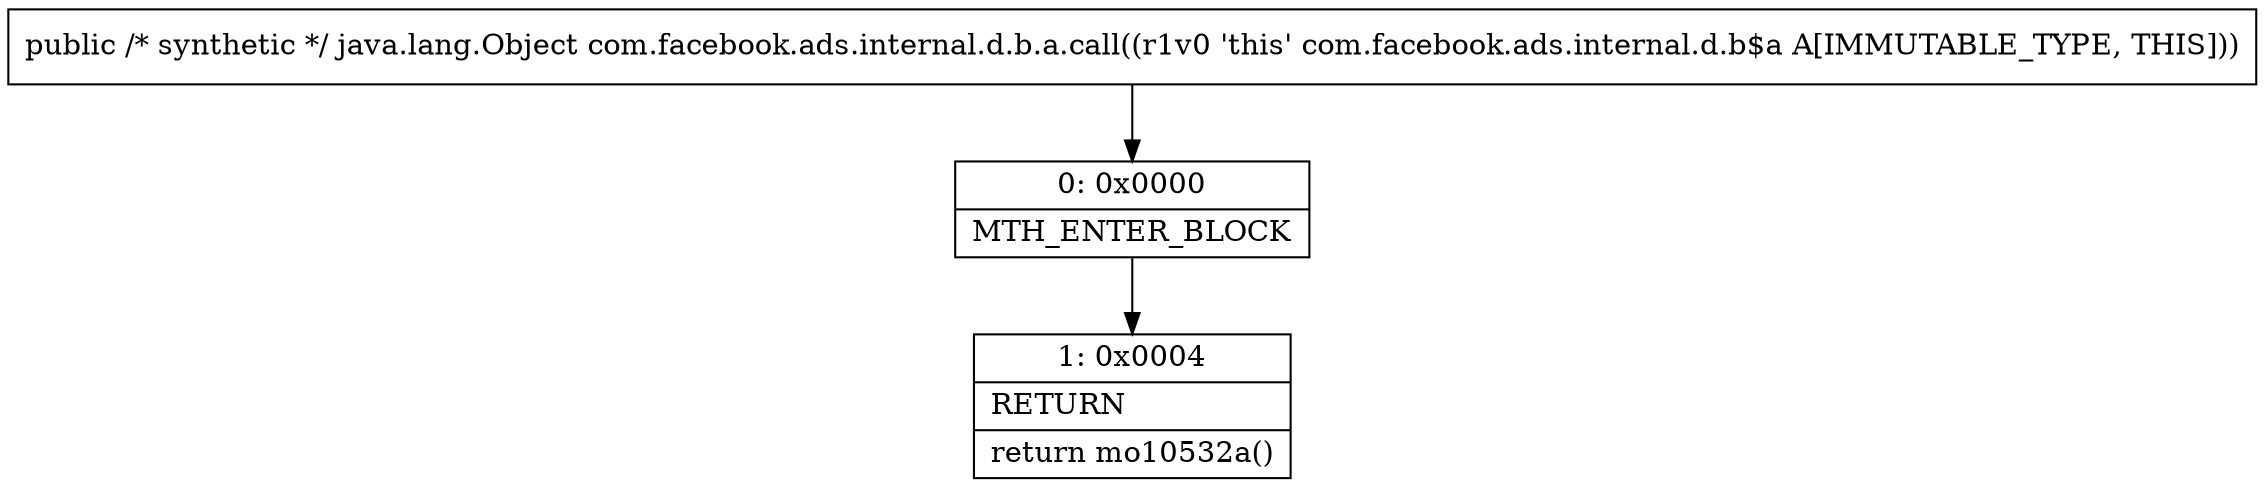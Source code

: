 digraph "CFG forcom.facebook.ads.internal.d.b.a.call()Ljava\/lang\/Object;" {
Node_0 [shape=record,label="{0\:\ 0x0000|MTH_ENTER_BLOCK\l}"];
Node_1 [shape=record,label="{1\:\ 0x0004|RETURN\l|return mo10532a()\l}"];
MethodNode[shape=record,label="{public \/* synthetic *\/ java.lang.Object com.facebook.ads.internal.d.b.a.call((r1v0 'this' com.facebook.ads.internal.d.b$a A[IMMUTABLE_TYPE, THIS])) }"];
MethodNode -> Node_0;
Node_0 -> Node_1;
}

